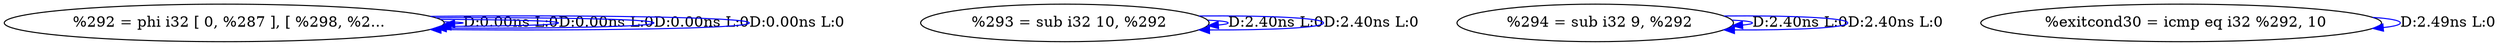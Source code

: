digraph {
Node0x3199c10[label="  %292 = phi i32 [ 0, %287 ], [ %298, %2..."];
Node0x3199c10 -> Node0x3199c10[label="D:0.00ns L:0",color=blue];
Node0x3199c10 -> Node0x3199c10[label="D:0.00ns L:0",color=blue];
Node0x3199c10 -> Node0x3199c10[label="D:0.00ns L:0",color=blue];
Node0x3199c10 -> Node0x3199c10[label="D:0.00ns L:0",color=blue];
Node0x3199cf0[label="  %293 = sub i32 10, %292"];
Node0x3199cf0 -> Node0x3199cf0[label="D:2.40ns L:0",color=blue];
Node0x3199cf0 -> Node0x3199cf0[label="D:2.40ns L:0",color=blue];
Node0x3199e10[label="  %294 = sub i32 9, %292"];
Node0x3199e10 -> Node0x3199e10[label="D:2.40ns L:0",color=blue];
Node0x3199e10 -> Node0x3199e10[label="D:2.40ns L:0",color=blue];
Node0x3199ef0[label="  %exitcond30 = icmp eq i32 %292, 10"];
Node0x3199ef0 -> Node0x3199ef0[label="D:2.49ns L:0",color=blue];
}
